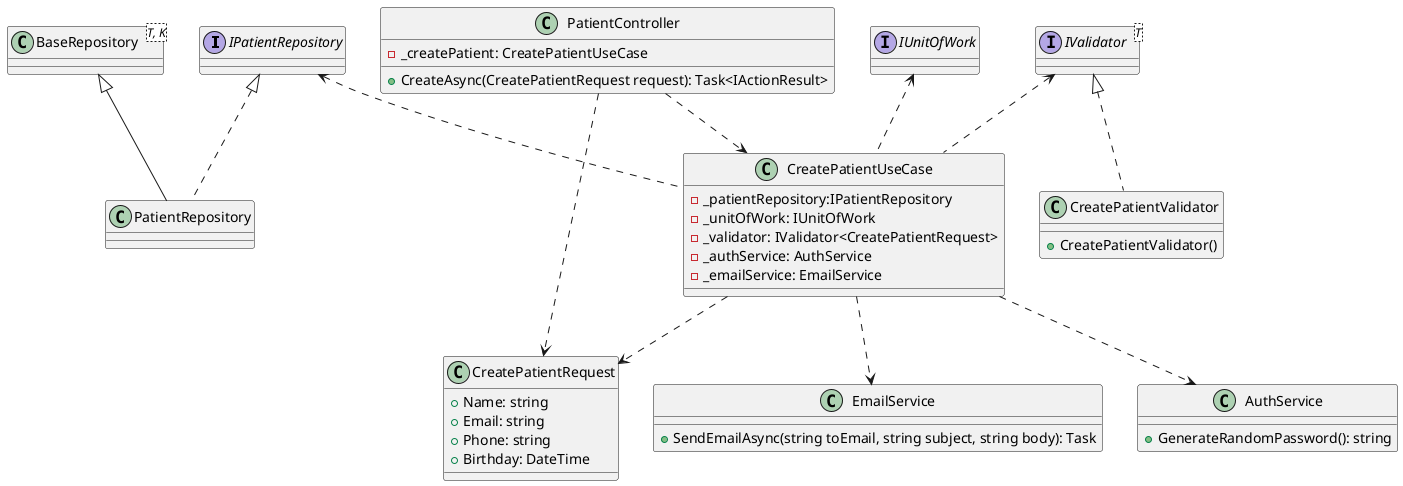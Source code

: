 @startuml
interface IPatientRepository
interface IValidator<T>
interface IUnitOfWork

class BaseRepository<T, K>

class PatientRepository {
}

class CreatePatientUseCase {
  - _patientRepository:IPatientRepository
  - _unitOfWork: IUnitOfWork
  - _validator: IValidator<CreatePatientRequest>
  - _authService: AuthService
  - _emailService: EmailService
}

class CreatePatientValidator {
  + CreatePatientValidator()
}

class PatientController {
  -  _createPatient: CreatePatientUseCase
  + CreateAsync(CreatePatientRequest request): Task<IActionResult>
}

class CreatePatientRequest {
  + Name: string
  + Email: string
  + Phone: string
  + Birthday: DateTime
}


class AuthService {
  + GenerateRandomPassword(): string
}

class EmailService {
  + SendEmailAsync(string toEmail, string subject, string body): Task
}

BaseRepository <|-- PatientRepository
IPatientRepository <|.. PatientRepository
IPatientRepository <.. CreatePatientUseCase
IUnitOfWork <.. CreatePatientUseCase
IValidator <|.. CreatePatientValidator
IValidator <.. CreatePatientUseCase

CreatePatientUseCase ..> CreatePatientRequest
CreatePatientUseCase ..> AuthService
CreatePatientUseCase ..> EmailService
PatientController ..> CreatePatientUseCase
PatientController ..> CreatePatientRequest

@enduml

